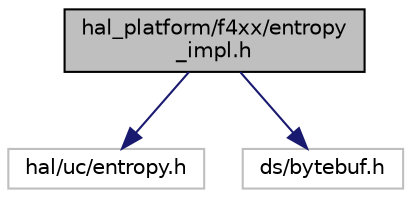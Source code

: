 digraph "hal_platform/f4xx/entropy_impl.h"
{
 // INTERACTIVE_SVG=YES
 // LATEX_PDF_SIZE
  bgcolor="transparent";
  edge [fontname="Helvetica",fontsize="10",labelfontname="Helvetica",labelfontsize="10"];
  node [fontname="Helvetica",fontsize="10",shape=record];
  Node1 [label="hal_platform/f4xx/entropy\l_impl.h",height=0.2,width=0.4,color="black", fillcolor="grey75", style="filled", fontcolor="black",tooltip="STM32F4xx Entropy Implementation Notes."];
  Node1 -> Node2 [color="midnightblue",fontsize="10",style="solid",fontname="Helvetica"];
  Node2 [label="hal/uc/entropy.h",height=0.2,width=0.4,color="grey75",tooltip=" "];
  Node1 -> Node3 [color="midnightblue",fontsize="10",style="solid",fontname="Helvetica"];
  Node3 [label="ds/bytebuf.h",height=0.2,width=0.4,color="grey75",tooltip=" "];
}
